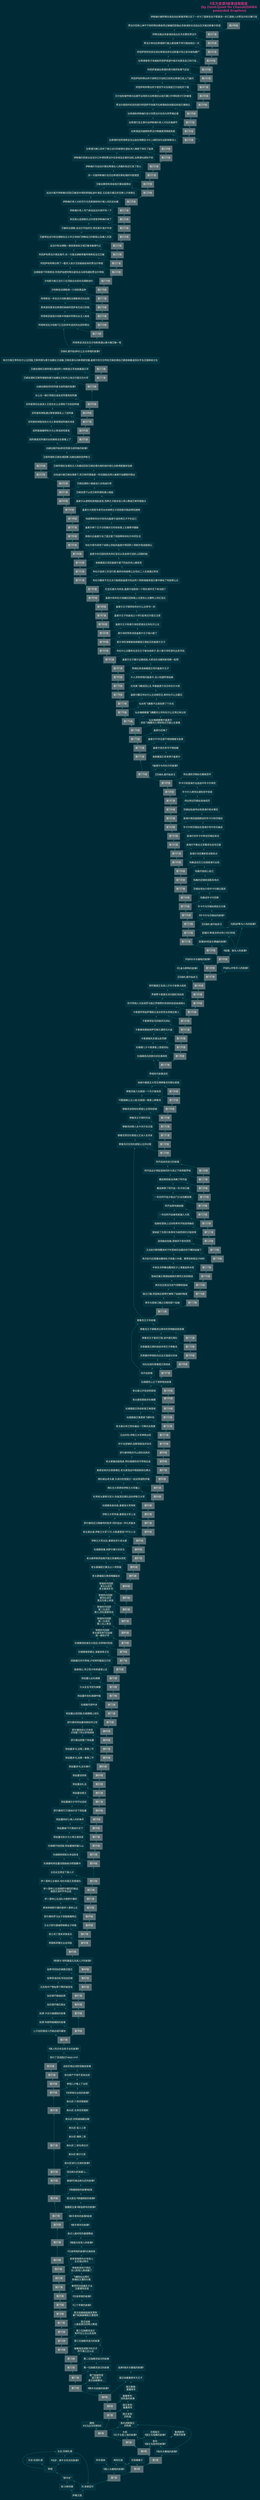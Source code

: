 digraph Alf_layla_wa_layla {
/*生成命令:
$ dot -Tjpeg Alf_layla_wa_layla0000.dot -o Alf_layla_wa_layla0000.jpg
 -Tcmapx -o map101camp1py_ch00.map
$ python ../dotools/gen2htm4io101camp.py -t ../dotools/tpl_idx.htm -i "101camp1py ch0 知识点图谱" -d map101camp1py_ch00.dot -o map101camp1py_ch00.html

##############################################################################
#   全局设定
##############################################################################
*/
    graph [label="《天方夜谭》故事线索图谱 \n{by Zoom.Quiet for Chaos42DAMA\n powerded Graphviz}"
        , fontsize=14.0
        , fontcolor="#D33682"
        , fontname="思源宋体 CN,Heavy"

        , labeljust="r",labelloc="t",center=1
        , ranksep=0.1,center=1,ratio=compress
        , rankdir=BT
        //, rankdir=LR
        , bgcolor="#002B36"
        , dpi = 100  /* 200 300 600 1200 */
        , outputorder="edgesfirst"
        ];

    node[fontsize=10.0,height=0.4
        , style="filled,setlinewidth(0.5)"
        , fillcolor="#073642"
        , fontcolor="#FDF6E3"
        , color=gray
        , shape=plaintext
        , fontname="更纱黑体 Mono SC Nerd"
        ];

    edge [fontsize=9.0
        , fontcolor="#EEE8D5"
        , color="#2AA198"
        , arrowsize=0.5,arrowhead=vee,arrowtail=none
        , style="setlinewidth(0.5)"
        ];

/*
##############################################################################
#   block relation
##############################################################################
*/



    ch0000_0  [label="萨桑王国"];
    ch0000_1  [label="兄:舍赫亚尔"];
    ch0000_2  [label="弟:沙赫泽曼"];
        ch0000_3  [label="\"匣中女\""];

    ch0000_3->ch0000_11;

    ch0000_11  [label="宰相"];
        ch0000_111  [label="长女:莎赫札德"];
        ch0000_112  [label="次女:杜娅札德"];
    ch0000_12  [label="《毛驴、黄牛与农夫的故事》"];

    ch0000_0->{ch0000_1,ch0000_2}->ch0000_3;
    ch0000_11->{ch0000_111,ch0000_112};
    ch0000_11->ch0000_12->ch0000_111;

    //ch0000_1->ch0000_11;

    ch0000_111->ch0000_1;
        ch0000_1->ch0001_0;
    ch0001_0  [label="第1夜",fillcolor="#586E75"];
        ch0001_1  [label="《商人与魔鬼的故事》"];
            ch0001_11  [label="羚羊堂妹"];
            ch0001_12  [label="两狗兄弟"];
            ch0001_13  [label="花斑骡妻子"];
    ch0001_0->ch0001_1->{ch0001_12,ch0001_13,ch0001_11};

    ch0001_0->ch0002_0;
    ch0002_0  [label="第2夜",fillcolor="#586E75"];
        ch0002_0->{ch0001_12,ch0001_13};

    ch0002_0->ch0003_0;
    ch0003_0  [label="第3夜",fillcolor="#586E75"];
        ch0003_1  [label="《渔夫与魔鬼的故事》"];
        ch0003_0->ch0003_1;

    ch0003_0->ch0004_0;
    ch0004_0  [label="第4夜",fillcolor="#586E75"];
        ch0003_11  [label="渔夫:\n《国王与医师的故事》"];

        ch0004_0->ch0003_11;
        ch0003_1->ch0003_11;
        ch0003_11->{ch0003_111,ch0003_112};

    ch0004_0->ch0005_0;
    ch0005_0  [label="第5夜",fillcolor="#586E75"];
        ch0003_111  [label="尤南国王:\n《国王与猎鹰的故事》"];
        ch0003_112  [label="大臣:\n《王子与食人鬼的故事》"];
        ch0003_113  [label="鲁扬医师:\n鳄鱼的故事"];

        ch0005_0->{ch0003_111,ch0003_112};
        ch0003_11->ch0003_113[style="dotted"];


    ch0005_0->ch0006_0;
    ch0006_0  [label="第6夜",fillcolor="#586E75"];
        ch0003_12  [label="魔鬼:\n《乌马迈与阿蒂凯》"];
        ch0003_13  [label="渔夫进献国王:\n四色鱼"];
        ch0003_131  [label="国王发现:\n四色鱼"];

        ch0006_0->ch0003_12[style="dotted"];
        {ch0006_0,ch0003_1}->ch0003_13;
        ch0003_13->ch0003_131;

    ch0006_0->ch0007_0;
    ch0007_0  [label="第7夜",fillcolor="#586E75"];
        ch0003_132  [label="国王发现:\n着魔青年"];

        {ch0003_131,ch0007_0}->ch0003_132;

    ch0007_0->ch0008_0;
    ch0008_0  [label="第8夜",fillcolor="#586E75"];
        ch0003_1321  [label="着魔青年:\n四色鱼的故事"];
        ch0003_133  [label="国王解救:\n着魔青年"];

        {ch0003_132,ch0008_0}->ch0003_1321;
        ch0003_1321->ch0003_133;

    ch0008_0->ch0009_0;
    ch0009_0  [label="第9夜",fillcolor="#586E75"];

        ch0003_134  [label="国王纳着魔青年为王子"];
        ch0003_2  [label="结束《渔夫与魔鬼的故事》"];
        ch0009_1  [label="《脚夫与姑娘的故事》"];

    {ch0009_0,ch0003_133}->ch0003_134->ch0003_2;
    ch0009_0->ch0009_1;

    ch0009_0->ch0010_0;
    ch0010_0  [label="第10夜",fillcolor="#586E75"];

        ch0009_11 [label="看门姑娘惊变\n国王要问\n房主姑娘要杀..."];
        {ch0009_1,ch0010_0}->ch0009_11;

    ch0010_0->ch0011_0;
    ch0011_0  [label="第11夜",fillcolor="#586E75"];

        ch0009_111 [label="第一位独眼流浪汉的故事"];
        {ch0009_11,ch0011_0}->ch0009_111;

    ch0011_0->ch0012_0;
    ch0012_0  [label="第12夜",fillcolor="#586E75"];

        ch0009_112 [label="第二位独眼流浪汉的故事"];
        {ch0009_111,ch0012_0}->ch0009_112;

    ch0012_0->ch0013_0;
    ch0013_0  [label="第13夜",fillcolor="#586E75"];

        ch0009_1121 [label="被魔鬼变成猴子的王子\n终于被公主认出"];
        {ch0009_112,ch0013_0}->ch0009_1121;

    ch0013_0->ch0014_0;
    ch0014_0  [label="第14夜",fillcolor="#586E75"];

        ch0009_113 [label="第三位独眼流浪汉的故事"];
        {ch0009_112,ch0014_0}->ch0009_113;

    ch0014_0->ch0015_0;
    ch0015_0  [label="第15夜",fillcolor="#586E75"];

        ch0009_114 [label="第三位独眼流浪汉\n和40位公主以及宝库"];
        {ch0009_113,ch0015_0}->ch0009_114;

    ch0015_0->ch0016_0;
    ch0016_0  [label="第16夜",fillcolor="#586E75"];

        ch0009_115 [label="房主姑娘\n人畜皆黑石的拜火教城"];
        {ch0009_114,ch0016_0}->ch0009_115;

    ch0016_0->ch0017_0;
    ch0017_0  [label="第17夜",fillcolor="#586E75"];

        ch0009_116 [label="房主姑娘姐姐被变黑狗\n看门姑娘被婚配又遭遗弃"];
        {ch0009_115,ch0017_0}->ch0009_116;

    ch0017_0->ch0018_0;
    ch0018_0  [label="第18夜",fillcolor="#586E75"];

        ch0018_1 [label="《三个苹果的故事》"];
        {ch0009_116,ch0018_0}->ch0018_1;

    ch0018_0->ch0019_0;
    ch0019_0  [label="第19夜",fillcolor="#586E75"];

        ch0019_1 [label="《兄弟宰相的故事》"];
        {ch0018_1,ch0019_0}->ch0019_1;

    ch0019_0->ch0020_0;
    ch0020_0  [label="第20夜",fillcolor="#586E75"];

        ch0019_11 [label="果然同日结婚生子女\n又都遭受变故"];
        {ch0019_1,ch0020_0}->ch0019_11;

    ch0020_0->ch0021_0;
    ch0021_0  [label="第21夜",fillcolor="#586E75"];

        ch0019_12 [label="飞魔和仙女帮忙\n新婚后又遭到分离"];
        {ch0019_11,ch0021_0}->ch0019_12;

    ch0021_0->ch0022_0;
    ch0022_0  [label="第22夜",fillcolor="#586E75"];

        ch0019_13 [label="宰相老哥终于明白\n女儿和侄儿真成婚了"];
        {ch0019_12,ch0022_0}->ch0019_13;

    ch0022_0->ch0023_0;
    ch0023_0  [label="第23夜",fillcolor="#586E75"];

        ch0019_14 [label="老哥宰相带外孙寻侄儿\n生生错过两次"];
        {ch0019_13,ch0023_0}->ch0019_14;

    ch0023_0->ch0024_0;
    ch0024_0  [label="第24夜",fillcolor="#586E75"];

        ch0019_15 [label="《兄弟宰相的故事》合美结束"];
        ch0024_1 [label="《裁缝与驼背人的故事》"];
        {ch0019_14,ch0024_0}->ch0019_15->ch0024_1;

    ch0024_0->ch0025_0;
    ch0025_0  [label="第25夜",fillcolor="#586E75"];

        ch0024_11 [label="差点儿被吊死的基督教徒"];
        ch0024_111 [label="《断手青年的故事》"];
        {ch0024_1,ch0025_0}->ch0024_11->ch0024_111;

    ch0025_0->ch0026_0;
    ch0026_0  [label="第26夜",fillcolor="#586E75"];

        ch0024_112 [label="《断手青年的故事》结束"];
        {ch0024_111,ch0026_0}->ch0024_112;

    ch0026_0->ch0027_0;
    ch0027_0  [label="第27夜",fillcolor="#586E75"];

        ch0024_12 [label="御膳房主事:《断指青年的故事》"];
        ch0024_13 [label="犹太医生:《祸福相依的故事》"];
        {ch0024_112,ch0027_0}->ch0024_12->ch0024_13;

    ch0027_0->ch0028_0;
    ch0028_0  [label="第28夜",fillcolor="#586E75"];

        ch0024_131 [label="《祸福相依的故事》结束"];
        ch0024_14 [label="裁缝《巴格达剃头匠的故事》"];
        {ch0024_13,ch0028_0}->ch0024_131->ch0024_14;

    ch0028_0->ch0029_0;
    ch0029_0  [label="第29夜",fillcolor="#586E75"];

        ch0024_141 [label="饶舌剃头匠搞事儿..."];
        {ch0024_14,ch0029_0}->ch0024_141;

    ch0029_0->ch0030_0;
    ch0030_0  [label="第30夜",fillcolor="#586E75"];

        ch0024_142 [label="剃头匠说《七兄弟的故事》"];
        ch0024_1421 [label="剃头匠:瘸子大哥"];
        ch0024_1422 [label="剃头匠:二哥名希达尔"];
        {ch0024_141,ch0030_0}->ch0024_142->ch0024_1421->ch0024_1422;

    ch0030_0->ch0031_0;
    ch0031_0  [label="第31夜",fillcolor="#586E75"];

        ch0024_14221 [label="剃头匠:裸奔二哥"];
        ch0024_1423 [label="剃头匠:盲人三哥"];
        ch0024_1424 [label="剃头匠:四哥被抽瞎右眼"];
        ch0024_1425 [label="剃头匠:五哥双耳被割"];
        {ch0024_1422,ch0031_0}->ch0024_14221->ch0024_1423->ch0024_1424->ch0024_1425;

    ch0031_0->ch0032_0;
    ch0032_0  [label="第32夜",fillcolor="#586E75"];

        ch0024_1426 [label="剃头匠:六哥双唇被割"];
        ch0032_1 [label="《双宰相与女奴的故事》"];
        {ch0024_1425,ch0032_0}->ch0024_1426->ch0032_1;

    ch0032_0->ch0033_0;
    ch0033_0  [label="第33夜",fillcolor="#586E75"];

        ch0032_11 [label="宰相儿子看上了女奴"];
        {ch0032_1,ch0033_0}->ch0032_11;

    ch0033_0->ch0034_0;
    ch0034_0  [label="第34夜",fillcolor="#586E75"];

        ch0032_12 [label="败光家产不得不发卖女奴"];
        {ch0032_11,ch0034_0}->ch0032_12;

    ch0034_0->ch0035_0;
    ch0035_0  [label="第35夜",fillcolor="#586E75"];

        ch0032_13 [label="逃到巴格达消愁宫触发故事"];
        {ch0032_12,ch0035_0}->ch0032_13;

    ch0035_0->ch0036_0;
    ch0036_0  [label="第36夜",fillcolor="#586E75"];

        ch0032_14 [label="努尔丁变成国王happy end"];
        ch0036_1 [label="《商人阿尤布及其子女的故事》"];
        {ch0032_13,ch0036_0}->ch0032_14->ch0036_1;

    ch0036_1->ch0037_0;
    ch0037_0  [label="第37夜",fillcolor="#586E75"];

        ch0036_11 [label="儿子加尼姆误入巴格达城外墓地"];
        {ch0037_0}->ch0036_11;

    ch0037_0->ch0038_0;
    ch0038_0  [label="第38夜",fillcolor="#586E75"];

        ch0036_12 [label="奴隶:布赫特被阉割的故事"];
        ch0036_13 [label="奴隶:卡夫尔被阉割的故事"];
        {ch0036_11,ch0038_0}->ch0036_12->ch0036_13;

    ch0038_0->ch0039_0;
    ch0039_0  [label="第39夜",fillcolor="#586E75"];

        ch0036_14 [label="加尼姆开箱见美女"];
        {ch0036_13,ch0039_0}->ch0036_14;

    ch0039_0->ch0040_0;
    ch0040_0  [label="第40夜",fillcolor="#586E75"];

        ch0036_15 [label="加尼姆不敢碰姑蒂"];
        {ch0036_14,ch0040_0}->ch0036_15;

    ch0040_0->ch0041_0;
    ch0041_0  [label="第41夜",fillcolor="#586E75"];

        ch0036_16 [label="王后用木尸替姑蒂下葬终被发现"];
        {ch0036_15,ch0041_0}->ch0036_16;

    ch0041_0->ch0042_0;
    ch0042_0  [label="第42夜",fillcolor="#586E75"];

        ch0036_17 [label="姑蒂获准四处寻找加尼姆"];
        {ch0036_16,ch0042_0}->ch0036_17;

    ch0042_0->ch0043_0;
    ch0043_0  [label="第43夜",fillcolor="#586E75"];

        ch0036_18 [label="姑蒂寻回加尼姆面见国王"];
        {ch0036_17,ch0043_0}->ch0036_18;



    ch0043_0->ch0044_0;
    ch0044_0  [label="第44夜",fillcolor="#586E75"];

        ch0044_1 [label="《欧麦尔·努阿曼国王及其儿子的故事》"];
        {ch0036_18,ch0044_0}->ch0044_1;

    ch0044_1->ch0045_0;
    ch0045_0  [label="第45夜",fillcolor="#586E75"];

        ch0044_11 [label="希腊索菲雅生出龙凤胎"];
        {ch0045_0}->ch0044_11;

    ch0045_0->ch0046_0;
    ch0046_0  [label="第46夜",fillcolor="#586E75"];

        ch0044_12 [label="君士坦丁堡来求救发兵"];
        {ch0044_11,ch0046_0}->ch0044_12;

    ch0046_0->ch0047_0;
    ch0047_0  [label="第47夜",fillcolor="#586E75"];

        ch0044_13 [label="王太子舒尔康被耶稣教女子摔胜"];
        {ch0044_12,ch0047_0}->ch0044_13;

    ch0047_0->ch0048_0;
    ch0048_0  [label="第48夜",fillcolor="#586E75"];

        ch0044_14 [label="舒尔康和罗马女子耳鬓厮磨两日"];
        {ch0044_13,ch0048_0}->ch0044_14;

    ch0048_0->ch0049_0;
    ch0049_0  [label="第49夜",fillcolor="#586E75"];

        ch0044_15 [label="原来摔倒舒尔康的是伊卜里梓公主"];
        {ch0044_14,ch0049_0}->ch0044_15;


    ch0049_0->ch0050_0;
    ch0050_0  [label="第50夜",fillcolor="#586E75"];

        ch0044_16 [label="伊卜里梓公主战队大胜舒尔康的"];
        {ch0044_15,ch0050_0}->ch0044_16;


    ch0050_0->ch0051_0;
    ch0051_0  [label="第51夜",fillcolor="#586E75"];

        ch0044_17 [label="伊卜里梓公主追随舒尔康回巴格达\n被国王迷奷怀孕出逃"];
        {ch0044_16,ch0051_0}->ch0044_17;

    ch0051_0->ch0052_0;
    ch0052_0  [label="第52夜",fillcolor="#586E75"];

        ch0044_18 [label="伊卜里梓公主被杀,哈杜布国王发誓报仇"];
        {ch0044_17,ch0052_0}->ch0044_18;

    ch0052_0->ch0053_0;
    ch0053_0  [label="第53夜",fillcolor="#586E75"];

        ch0044_19 [label="太后达瓦希定下美人计"];
        ch0044_20 [label="杜姆康和努兹蔓双胞胎偷访耶路撒冷"];
        {ch0044_18,ch0053_0}->ch0044_19->ch0044_20;

    ch0053_0->ch0054_0;
    ch0054_0  [label="第54夜",fillcolor="#586E75"];

        ch0044_21 [label="杜姆康病倒街头幸运恢复"];
        {ch0044_20,ch0054_0}->ch0044_21

    ch0054_0->ch0055_0;
    ch0055_0  [label="第55夜",fillcolor="#586E75"];

        ch0044_22 [label="杜姆康开始回国,努兹蔓被拐骗入山"];
        {ch0044_21,ch0055_0}->ch0044_22

    ch0055_0->ch0056_0;
    ch0056_0  [label="第56夜",fillcolor="#586E75"];

        ch0044_23 [label="努兹蔓也到大马士革正被发卖"];
        {ch0044_22,ch0056_0}->ch0044_23

    ch0056_0->ch0057_0;
    ch0057_0  [label="第57夜",fillcolor="#586E75"];

        ch0044_24 [label="努兹蔓被10万第纳尔买下"];
        {ch0044_23,ch0057_0}->ch0044_24

    ch0057_0->ch0058_0;
    ch0058_0  [label="第58夜",fillcolor="#586E75"];

        ch0044_25 [label="努兹蔓和好心商人约好条件"];
        {ch0044_24,ch0058_0}->ch0044_25

    ch0058_0->ch0059_0;
    ch0059_0  [label="第59夜",fillcolor="#586E75"];

        ch0044_26 [label="舒尔康用32万第纳尔买下努兹蔓"];
        {ch0044_25,ch0059_0}->ch0044_26

    ch0059_0->ch0060_0;
    ch0060_0  [label="第60夜",fillcolor="#586E75"];

        ch0044_27 [label="努兹蔓展示才学开坛说经"];
        {ch0044_26,ch0060_0}->ch0044_27

    ch0060_0->ch0061_0;
    ch0061_0  [label="第61夜",fillcolor="#586E75"];

        ch0044_28 [label="努兹蔓说君王"];
        {ch0044_27,ch0061_0}->ch0044_28

    ch0061_0->ch0062_0;
    ch0062_0  [label="第62夜",fillcolor="#586E75"];

        ch0044_29 [label="努兹蔓说礼法"];
        {ch0044_28,ch0062_0}->ch0044_29

    ch0062_0->ch0063_0;
    ch0063_0  [label="第63夜",fillcolor="#586E75"];

        ch0044_30 [label="努兹蔓说财政"];
        {ch0044_29,ch0063_0}->ch0044_30

    ch0063_0->ch0064;
    ch0064  [label="第64夜",fillcolor="#586E75"];

        ch0044_31 [label="努兹蔓讲:礼法与德行"];
        {ch0044_30,ch0064}->ch0044_31

    ch0064->ch0065;
    ch0065  [label="第65夜",fillcolor="#586E75"];

        ch0044_32 [label="努兹蔓讲:礼法第一章第二节"];
        {ch0044_31,ch0065}->ch0044_32

    ch0065->ch0066;
    ch0066  [label="第66夜",fillcolor="#586E75"];

        ch0044_33 [label="努兹蔓讲:礼法第二章第二节"];
        {ch0044_32,ch0066}->ch0044_33

    ch0066->ch0067;
    ch0067  [label="第67夜",fillcolor="#586E75"];

        ch0044_34 [label="舒尔康当即娶了努兹蔓"];
        {ch0044_33,ch0067}->ch0044_34

    ch0067->ch0068;
    ch0068  [label="第68夜",fillcolor="#586E75"];

        ch0044_35 [label="舒尔康收到父王来信\n才知娶了同父异母妹妹"];
        {ch0044_34,ch0068}->ch0044_35

    ch0068->ch0069;
    ch0069  [label="第69夜",fillcolor="#586E75"];

        ch0044_36 [label="舒尔康将努兹蔓改嫁给待卫官"];
        {ch0044_35,ch0069}->ch0044_36

    ch0069->ch0070;
    ch0070  [label="第70夜",fillcolor="#586E75"];

        ch0044_37 [label="努兹蔓出发回国,杜姆康跟上驼队"];
        {ch0044_36,ch0070}->ch0044_37

    ch0070->ch0071;
    ch0071 [label="第71夜",fillcolor="#586E75"];

        ch0044_38 [label="杜姆康月夜吟诗"];
        {ch0044_37,ch0071}->ch0044_38

    ch0071->ch0072;
    ch0072 [label="第72夜",fillcolor="#586E75"];

        ch0044_39 [label="努兹蔓听到杜姆康吟唱"];
        {ch0044_38,ch0072}->ch0044_39

    ch0072->ch0073;
    ch0073 [label="第73夜",fillcolor="#586E75"];

        ch0044_40 [label="仆从反复寻定杜姆康"];
        {ch0044_39,ch0073}->ch0044_40

    ch0073->ch0074;
    ch0074 [label="第74夜",fillcolor="#586E75"];

        ch0044_41 [label="努兹蔓认出杜姆康"];
        {ch0044_40,ch0074}->ch0044_41

    ch0074->ch0075;
    ch0075 [label="第75夜",fillcolor="#586E75"];

        ch0044_42 [label="姐弟相认,侍卫官才知老婆是公主"];
        {ch0044_41,ch0075}->ch0044_42

    ch0075->ch0076;
    ch0076 [label="第76夜",fillcolor="#586E75"];

        ch0044_43 [label="回路撞见佟丹宰相,才知努阿曼国王已死"];
        {ch0044_42,ch0076}->ch0044_43

    ch0076->ch0077;
    ch0077 [label="第77夜",fillcolor="#586E75"];

        ch0044_44 [label="杜姆康接受建议,准备继承王位"];
        {ch0044_43,ch0077}->ch0044_44

    ch0077->ch0078;
    ch0078 [label="第78夜",fillcolor="#586E75"];

        ch0044_45 [label="杜姆康逐批接见大臣后,向宰相问死因"];
        {ch0044_44,ch0078}->ch0044_45

    ch0078->ch0079;
    ch0079 [label="第79夜",fillcolor="#586E75"];

        ch0044_46 [label="宰相佟丹回顾\n老太婆领来5位姑娘\n逐一展现才学"];
        {ch0044_45,ch0079}->ch0044_46

    ch0079->ch0080;
    ch0080 [label="第80夜",fillcolor="#586E75"];

        ch0044_47 [label="宰相佟丹回顾\n第一位说完\n第二位上来说"];
        {ch0044_46,ch0080}->ch0044_47

    ch0080->ch0081;
    ch0081 [label="第81夜",fillcolor="#586E75"];

        ch0044_48 [label="宰相佟丹回顾\n第二位说完\n第三,四位接替来说"];
        {ch0044_47,ch0081}->ch0044_48

    ch0081->ch0082;
    ch0082 [label="第82夜",fillcolor="#586E75"];

        ch0044_49 [label="宰相佟丹回顾\n第四位说完\n第五位接上来说"];
        {ch0044_48,ch0082}->ch0044_49

    ch0082->ch0083;
    ch0083 [label="第83夜",fillcolor="#586E75"];

        ch0044_50 [label="宰相佟丹回顾\n第五位说完\n老太婆来补充"];
        {ch0044_49,ch0083}->ch0044_50

    ch0083->ch0084;
    ch0084 [label="第84夜",fillcolor="#586E75"];

        ch0044_51 [label="老太婆骗国王斋戒喝罐装水"];
        {ch0044_50,ch0084}->ch0044_51

    ch0084->ch0085;
    ch0085 [label="第85夜",fillcolor="#586E75"];

        ch0044_52 [label="老太婆骗国王要去占卜师获福"];
        {ch0044_51,ch0085}->ch0044_52

    ch0085->ch0086;
    ch0086 [label="第86夜",fillcolor="#586E75"];

        ch0044_53 [label="老太婆带索菲娅离开国王受骗喝水而死"];
        {ch0044_52,ch0086}->ch0044_53

    ch0086->ch0087;
    ch0087 [label="第87夜",fillcolor="#586E75"];
        ch0044_54 [label="杜姆康登基,和舒尔康计划复仇"];
        {ch0044_53,ch0087}->ch0044_54

    ch0087->ch0088;
    ch0088 [label="第88夜",fillcolor="#586E75"];
        ch0044_55 [label="伊斯兰大军出征,基督徒求计老太婆"];
        {ch0044_54,ch0088}->ch0044_55

    ch0088->ch0089;
    ch0089 [label="第89夜",fillcolor="#586E75"];
        ch0044_56 [label="老太婆出谋,伊斯兰大军12万,大胜基督徒160万人马"];
        {ch0044_55,ch0089}->ch0044_56

    ch0089->ch0090;
    ch0090 [label="第90夜",fillcolor="#586E75"];
        ch0044_57 [label="舒尔康投还沙姆鲁特的短矛,同时追加一矛扎死鲁本"];
        {ch0044_56,ch0090}->ch0044_57

    ch0090->ch0091;
    ch0091 [label="第91夜",fillcolor="#586E75"];
        ch0044_58 [label="伊斯兰大军佯退,基督徒大军上当"];
        {ch0044_57,ch0091}->ch0044_58

    ch0091->ch0092;
    ch0092 [label="第92夜",fillcolor="#586E75"];
        ch0044_59 [label="杜姆康亲身杀敌,基督徒大军惨败"];
        {ch0044_58,ch0092}->ch0044_59

    ch0092->ch0093;
    ch0093 [label="第93夜",fillcolor="#586E75"];
        ch0044_60 [label="札特老太婆再次定计,伪装混在商队迎向伊斯兰大军"];
        {ch0044_59,ch0093}->ch0044_60

    ch0093->ch0094;
    ch0094 [label="第94夜",fillcolor="#586E75"];
        ch0044_61 [label="商队在大草原和伊斯兰大军撞上"];
        {ch0044_60,ch0094}->ch0044_61

    ch0094->ch0095;
    ch0095 [label="第95夜",fillcolor="#586E75"];
        ch0044_62 [label="商队献出老太婆,又成功忽悠国王一起去修道院求福"];
        {ch0044_61,ch0095}->ch0044_62

    ch0095->ch0096;
    ch0096 [label="第96夜",fillcolor="#586E75"];
        ch0044_63 [label="基督徒骑兵在狭路堵住,老太婆混战中假装割掉主教头"];
        {ch0044_62,ch0096}->ch0044_63

    ch0096->ch0097;
    ch0097 [label="第97夜",fillcolor="#586E75"];
        ch0044_64 [label="老太婆骗说能隐身,带杜姆康和佟丹宰相出逃"];
        {ch0044_63,ch0097}->ch0044_64

    ch0097->ch0098;
    ch0098 [label="第98夜",fillcolor="#586E75"];
        ch0044_65 [label="舒尔康领残兵守山洞抗住两天"];
        {ch0044_64,ch0098}->ch0044_65

    ch0098->ch0099;
    ch0099 [label="第99夜",fillcolor="#586E75"];
        ch0044_66 [label="终于全部被抓,趁醉夜脱逃并反杀"];
        {ch0044_65,ch0099}->ch0044_66

    ch0099->ch0100;
    ch0100 [label="第100夜",fillcolor="#586E75"];
        ch0044_67 [label="日出时刻,伊斯兰大军神奇出现"];
        {ch0044_66,ch0100}->ch0044_67

    ch0100->ch0101;
    ch0101 [label="第101夜",fillcolor="#586E75"];
        ch0044_68 [label="老太婆从侍卫官处骗出一万精兵去救援"];
        {ch0044_67,ch0101}->ch0044_68

    ch0101->ch0102;
    ch0102 [label="第102夜",fillcolor="#586E75"];
        ch0044_69 [label="杜姆康被艾弗里顿飞镖中伤"];
        {ch0044_68,ch0102}->ch0044_69

    ch0102->ch0103;
    ch0103 [label="第103夜",fillcolor="#586E75"];
        ch0044_70 [label="杜姆康国王陈前斩首艾弗里顿"];
        {ch0044_69,ch0103}->ch0044_70

    ch0103->ch0104;
    ch0104 [label="第104夜",fillcolor="#586E75"];
        ch0044_71 [label="老太婆夜里偷杀杜姆康"];
        {ch0044_70,ch0104}->ch0044_71

    ch0104->ch0105;
    ch0105 [label="第105夜
    ",fillcolor="#586E75"];
        ch0044_72 [label="老太婆公开信说明真相"];
        {ch0044_71,ch0105}->ch0044_72

    ch0105->ch0106;
    ch0106 [label="第106夜",fillcolor="#586E75"];
        ch0044_73 [label="杜姆康伤心之下请宰相说故事"];
        {ch0044_72,ch0106}->ch0044_73

    ch0044_73_1 [label="佟丹说故事:"];
    ch0044_73->{ch0044_73_1,ch0107};
    ch0107 [label="第107夜",fillcolor="#586E75"];
        ch0044_74 [label="哈杜拉城苏莱曼国王想成亲"];
        {ch0044_73_1,ch0107}->ch0044_74

    ch0107->ch0108;
    ch0108 [label="第108夜",fillcolor="#586E75"];
        ch0044_75 [label="苏莱曼的宰相到白仪达王国成功求亲"];
        {ch0044_74,ch0108}->ch0044_75

    ch0108->ch0109;
    ch0109 [label="第109夜",fillcolor="#586E75"];
        ch0044_76 [label="苏莱曼国王顺利成亲孕得王子穆鲁克"];
        {ch0044_75,ch0109}->ch0044_76

    ch0109->ch0110;
    ch0110 [label="第110夜",fillcolor="#586E75"];
        ch0044_77 [label="穆鲁克王子喜欢打猎,途中遇见商队"];
        {ch0044_76,ch0110}->ch0044_77


    ch0110->ch0111;
    ch0111 [label="第111夜",fillcolor="#586E75"];
        ch0044_78 [label="穆鲁克王子硬看哭泣青年的货物触发新故事"];

        ch0044_78_0 [label="穆鲁克王子听故事:"];
        {ch0044_77,ch0111}->ch0044_78->ch0044_78_0

    ch0044_73_1->ch0044_78_0;
    
    ch0044_78_0->ch0112;
    ch0112 [label="第112夜",fillcolor="#586E75"];
        ch0044_79 [label="青年与堂妺订婚之日看到那个姑娘"];
        {ch0112}->ch0044_79

    ch0112->ch0113;
    ch0113 [label="第113夜",fillcolor="#586E75"];
        ch0044_80 [label="错过订婚,而堂妺还是帮忙解释了姑娘的暗语"];
        {ch0044_79,ch0113}->ch0044_80

    ch0113->ch0114;
    ch0114 [label="第114夜",fillcolor="#586E75"];
        ch0044_81 [label="两天后还是没见到气得踢倒堂妺"];
        {ch0044_80,ch0114}->ch0044_81

    ch0114->ch0115;
    ch0115 [label="第115夜",fillcolor="#586E75"];
        ch0044_82 [label="堂妺忍痛又猜透姑娘隔天果然又收到暗语"];
        {ch0044_81,ch0115}->ch0044_82

    ch0115->ch0116;
    ch0116 [label="第116夜",fillcolor="#586E75"];
        ch0044_83 [label="半夜在凉亭睡去醒来肚子上堆着盐和木炭"];
        {ch0044_82,ch0116}->ch0044_83

    ch0116->ch0117;
    ch0117 [label="第117夜",fillcolor="#586E75"];
        ch0044_84 [label="再次赴约还是睡去醒来肚子放着小木棍、椰枣核和稻豆子树籽"];
        {ch0044_83,ch0117}->ch0044_84

    ch0117->ch0118;
    ch0118 [label="第118夜",fillcolor="#586E75"];
        ch0044_85 [label="又去赴约醉倒醒来终于听堂妺的话最后终于睡到姑娘了"];
        {ch0044_84,ch0118}->ch0044_85

    ch0118->ch0119;
    ch0119 [label="第119夜",fillcolor="#586E75"];
        ch0044_86 [label="连续幽会姑娘,堂妺终于悲伤而死"];
        {ch0044_85,ch0119}->ch0044_86

    ch0119->ch0120;
    ch0120 [label="第120夜",fillcolor="#586E75"];
        ch0044_87 [label="堂妺留了东西只有青年为她而哭时才能获得"];
        {ch0044_86,ch0120}->ch0044_87

    ch0120->ch0121;
    ch0121 [label="第121夜",fillcolor="#586E75"];
        ch0044_88 [label="姑娘给堂妺上过坟和青年开始连续幽会"];
        {ch0044_87,ch0121}->ch0044_88

    ch0121->ch0122;
    ch0122 [label="第122夜",fillcolor="#586E75"];
        ch0044_89 [label="一年后阿齐兹被老妪骗入大院"];
        {ch0044_88,ch0122}->ch0044_89

    ch0122->ch0123;
    ch0123 [label="第123夜",fillcolor="#586E75"];
        ch0044_90 [label="阿齐兹原地被结婚"];
        {ch0044_89,ch0123}->ch0044_90

    ch0123->ch0124;
    ch0124 [label="第124夜",fillcolor="#586E75"];
        ch0044_91 [label="一年后阿齐兹才能出门又去找戴丽莱"];
        {ch0044_90,ch0124}->ch0044_91

    ch0124->ch0125;
    ch0125 [label="第125夜",fillcolor="#586E75"];
        ch0044_92 [label="戴丽莱等了阿齐兹一年才知已婚"];
        {ch0044_91,ch0125}->ch0044_92

    ch0125->ch0126;
    ch0126 [label="第126夜",fillcolor="#586E75"];
        ch0044_93 [label="戴丽莱怒极当场阉了阿齐兹"];
        {ch0044_92,ch0126}->ch0044_93

    ch0126->ch0127;
    ch0127 [label="第127夜",fillcolor="#586E75"];
        ch0044_94 [label="阿齐兹这才想起堂妹的好大哭之下获得香罗帕"];
        {ch0044_93,ch0127}->ch0044_94

    ch0127->ch0128;
    ch0128 [label="第128夜",fillcolor="#586E75"];
        ch0044_95 [label="阿齐兹说完自己的故事"];
        {ch0044_94,ch0128}->ch0044_95

    ch0044_95->ch0129;
    ch0129 [label="第129夜",fillcolor="#586E75"];
        ch0044_96 [label="穆鲁克问见到杜妮娅公主的过程"];
        {ch0044_78_0,ch0129}->ch0044_96

    ch0129->ch0130;
    ch0130 [label="第130夜",fillcolor="#586E75"];
        ch0044_97 [label="穆鲁克思恋杜妮娅父王派人去求亲"];
        {ch0044_96,ch0130}->ch0044_97

    ch0130->ch0131;
    ch0131 [label="第131夜",fillcolor="#586E75"];
        ch0044_98 [label="穆鲁克扮商人去卡夫尔岛王国"];
        {ch0044_97,ch0131}->ch0044_98

    ch0131->ch0132;
    ch0132 [label="第132夜",fillcolor="#586E75"];
        ch0044_99 [label="穆魯克王子顺利开店"];
        {ch0044_98,ch0132}->ch0044_99

    ch0132->ch0133;
    ch0133 [label="第133夜",fillcolor="#586E75"];
        ch0044_100 [label="穆魯克送信给杜妮娅公主受到拒绝"];
        {ch0044_99,ch0133}->ch0044_100

    ch0133->ch0134;
    ch0134 [label="第134夜",fillcolor="#586E75"];
        ch0044_101 [label="巧壁画解公主心结,杜妮娅一眼爱上穆魯克"];
        {ch0044_100,ch0134}->ch0044_101

    ch0134->ch0135;
    ch0135 [label="第135夜",fillcolor="#586E75"];
        ch0044_102 [label="穆魯克偷入杜妮娅一个月才被发现"];
        {ch0044_101,ch0135}->ch0044_102

    ch0135->ch0136;
    ch0136 [label="第136夜",fillcolor="#586E75"];
        ch0044_103 [label="舍赫尔曼国王大军压境穆魯克欢娶杜妮娅"];
        {ch0044_102,ch0136}->ch0044_103

    ch0044_103->ch0044_104;
    ch0044_104 [label="宰相佟丹故事说完"];
    ch0044_104->ch0137;
    ch0137 [label="第137夜",fillcolor="#586E75"];
        ch0044_105 [label="杜姆康收兵回家办好后事病死"];
        {ch0044_104,ch0137}->ch0044_105

    ch0137->ch0138;
    ch0138 [label="第138夜",fillcolor="#586E75"];
        ch0044_106 [label="杜姆康儿子卡麦康爱上堂姐润仙"];
        {ch0044_105,ch0138}->ch0044_106

    ch0138->ch0139;
    ch0139 [label="第139夜",fillcolor="#586E75"];
        ch0044_107 [label="卡麦康被失恋爱出走荒野"];
        {ch0044_106,ch0139}->ch0044_107

    ch0139->ch0140;
    ch0140 [label="第140夜",fillcolor="#586E75"];
        ch0044_108 [label="卡麦康收服独侠萨巴赫又遇窃马大盗"];
        {ch0044_107,ch0140}->ch0044_108

    ch0140->ch0141;
    ch0141 [label="第141夜",fillcolor="#586E75"];
        ch0044_109 [label="卡麦康得宝马回城求见润仙"];
        {ch0044_108,ch0141}->ch0044_109

    ch0141->ch0142;
    ch0142 [label="第142夜",fillcolor="#586E75"];
        ch0044_110 [label="卡麦康声势起萨珊国王选派老宫女芭根去害人"];
        {ch0044_109,ch0142}->ch0044_110

    ch0142->ch0143;
    ch0143 [label="第143夜",fillcolor="#586E75"];
        ch0044_111 [label="佟丹宰相人马变成罗马国王罗姆赞的俘虏却促成亲戚相认"];
        {ch0044_110,ch0143}->ch0044_111

    ch0143->ch0144;
    ch0144 [label="第144夜",fillcolor="#586E75"];
        ch0044_112 [label="罗姆赞卡麦康合流归国轮流执政"];
        {ch0044_111,ch0144}->ch0044_112

    ch0144->ch0145;
    ch0145 [label="第145夜",fillcolor="#586E75"];
        ch0044_113 [label="努阿曼国王及其儿子孙子故事大结局"];
        {ch0044_112,ch0145}->ch0044_113


    ch0145->ch0146;
    ch0146 [label="第146夜",fillcolor="#586E75"];
        ch146_0 [label="[[莎赫札德开始讲:]]"];
        ch146_1 [label="《孔雀与野鸭的故事》"];
        {ch0146}->ch146_0->ch146_1

    ch0146->ch0147;
    ch0147 [label="第147夜",fillcolor="#586E75"];
        ch147_1 [label="开始《山中牧羊人的故事》"];
        {ch0147}->ch147_1

    ch0147->ch0148;
    ch0148 [label="第148夜",fillcolor="#586E75"];
        ch148_1 [label="开始《水鸟与雄龟的故事》"];
        {ch0148}->ch148_1

    ch0148->ch0149;
    ch0149 [label="第149夜",fillcolor="#586E75"];
        ch149_1 [label="《狐狸、狼与人的故事》"];
        {ch0149}->ch149_1

    ch0149->ch0150;
    ch0150 [label="第150夜",fillcolor="#586E75"];
        ch150_1 [label="狐狸说《老鼠与黄鼬的故事》"];
        {ch149_1,ch0150}->ch150_1

    ch0150->ch0151;
    ch0151 [label="第151夜",fillcolor="#586E75"];
        ch0151_1 [label="狐狸问:隼是怎样对待小鸟们的呢"];
        {ch149_1,ch0151}->ch0151_1

    ch0151->ch0152;
    ch0152 [label="第152夜",fillcolor="#586E75"];
        ch0152_1 [label="乌鸦说《隼与小鸟的故事》"];
        {ch149_1,ch0152}->ch0152_1



    ch0152->ch0153;
    ch0153 [label="第153夜",fillcolor="#586E75"];
        ch0153_0 [label="[[莎赫札德开始讲:]]"];
        ch0153_1 [label="《毕卡尔与莎姆丝的故事》"];
        {ch0153_0,ch0153}->ch0153_1

    ch0153->ch0154;
    ch0154 [label="第154夜",fillcolor="#586E75"];
        ch0154_1 [label="毕卡尔与莎姆丝相会又分离"];
        {ch0154,ch0153_1}->ch0154_1

    ch0154->ch0155;
    ch0155 [label="第155夜",fillcolor="#586E75"];
        ch0155_1 [label="哈桑送毕卡尔回家"];
        {ch0155,ch0154_1}->ch0155_1

    ch0155->ch0156;
    ch0156 [label="第156夜",fillcolor="#586E75"];
        ch0156_1 [label="莎姆丝用女仆和毕卡尔建立联系"];
        {ch0156,ch0155_1}->ch0156_1

    ch0156->ch0157;
    ch0157 [label="第157夜",fillcolor="#586E75"];
        ch0157_1 [label="哈桑的店铺变成联系地点"];
        {ch0157,ch0156_1}->ch0157_1

    ch0157->ch0158;
    ch0158 [label="第158夜",fillcolor="#586E75"];
        ch0158_1 [label="哈桑开始担心自己"];
        {ch0158,ch0157_1}->ch0158_1

    ch0158->ch0159;
    ch0159 [label="第159夜",fillcolor="#586E75"];
        ch0159_1 [label="哈桑逃去巴士拉城高海尔出现"];
        {ch0159,ch0158_1}->ch0159_1

    ch0159->ch0160;
    ch0160 [label="第160夜",fillcolor="#586E75"];
        ch0160_1 [label="高海尔决定重新担当联系点"];
        {ch0160,ch0159_1}->ch0160_1

    ch0160->ch0161;
    ch0161 [label="第161夜",fillcolor="#586E75"];
        ch0161_1 [label="高海尔不敢去王宫要求在自宅见面"];
        {ch0161,ch0160_1}->ch0161_1

    ch0161->ch0162;
    ch0162 [label="第162夜",fillcolor="#586E75"];
        ch0162_1 [label="高海尔向毕卡尔转述莎姆丝来访"];
        {ch0162,ch0161_1}->ch0162_1

    ch0162->ch0163;
    ch0163 [label="第163夜",fillcolor="#586E75"];
        ch0163_1 [label="毕卡尔和莎姆丝在高海尔宅中欢乐幽会"];
        {ch0163,ch0162_1}->ch0163_1

    ch0163->ch0164;
    ch0164 [label="第164夜",fillcolor="#586E75"];
        ch0164_1 [label="高海尔救回盗贼掳走的毕卡尔和莎姆丝"];
        {ch0164,ch0163_1}->ch0164_1

    ch0164->ch0165;
    ch0165 [label="第165夜",fillcolor="#586E75"];
        ch0165_1 [label="莎姆丝贴身侍女和高海尔核对事实"];
        {ch0165,ch0164_1}->ch0165_1

    ch0165->ch0166;
    ch0166 [label="第166夜",fillcolor="#586E75"];
        ch0166_1 [label="侍女转述莎姆丝亲身经历"];
        {ch0166,ch0165_1}->ch0166_1

    ch0166->ch0167;
    ch0167 [label="第167夜",fillcolor="#586E75"];
        ch0167_1 [label="毕卡尔入病侍女通告宫中变故"];
        {ch0167,ch0166_1}->ch0167_1

    ch0167->ch0168;
    ch0168 [label="第168夜",fillcolor="#586E75"];
        ch0168_1 [label="毕卡尔和高海尔出逃途中毕卡尔瘁死"];
        {ch0168,ch0167_1}->ch0168_1

    ch0168->ch0169;
    ch0169 [label="第169夜",fillcolor="#586E75"];
        ch0169a [label="侍女通告莎姆丝也暴毙宫中"];
        {ch0169,ch0168_1}->ch0169a






    ch0169->ch0170;
    ch0170 [label="第170夜",fillcolor="#586E75"];
        ch0170a [label="[[莎赫札德开始讲:]]"];
        ch0170b [label="《盖麦尔与布杜尔的故事》"];
        ch0170c [label="舍赫曼国王老来得子盖麦尔"];
        {ch0170a,ch0170}->ch0170b->ch0170c

    ch0170->ch0171;
    ch0171 [label="第171夜",fillcolor="#586E75"];
        ch0171a [label="盖麦尔信先贤书不想结婚"];
        {ch0171,ch0170c}->ch0171a

    ch0171->ch0172;
    ch0172 [label="第172夜",fillcolor="#586E75"];
        ch0172a [label="盖麦尔20岁还是不想结婚被关起来"];
        {ch0172,ch0171a}->ch0172a

    ch0172->ch0173;
    ch0173 [label="第173夜",fillcolor="#586E75"];
        ch0173a [label="盖麦尔后悔了"];
        {ch0173,ch0172a}->ch0173a

    ch0173->ch0174;
    ch0174 [label="第174夜",fillcolor="#586E75"];
        ch0174a [label="仙女梅姆娜看中盖麦尔\n抓到飞魔戴何士得知埃尤尔国公主更美"];
        {ch0174,ch0173a}->ch0174a

    ch0174->ch0175;
    ch0175 [label="第175夜",fillcolor="#586E75"];
        ch0175a [label="仙女梅姆娜着飞魔戴何士将布杜尔公主带过来比较"];
        {ch0175,ch0174a}->ch0175a

    ch0175->ch0176;
    ch0176 [label="第176夜",fillcolor="#586E75"];
        ch0176a [label="仙女和飞魔看不出高低想了个办法"];
        {ch0176,ch0175a}->ch0176a

    ch0176->ch0177;
    ch0177 [label="第177夜",fillcolor="#586E75"];
        ch0177a [label="盖麦尔醒见布杜尔公主动情忍住,换布杜尔公主醒见"];
        {ch0177,ch0176a}->ch0177a

    ch0177->ch0178;
    ch0178 [label="第178夜",fillcolor="#586E75"];
        ch0178a [label="比完美飞魔送回公主,早晨盖麦尔没见布杜尔大怒"];
        {ch0178,ch0177a}->ch0178a

    ch0178->ch0179;
    ch0179 [label="第179夜",fillcolor="#586E75"];
        ch0179a [label="仆人求来宰相问盖麦尔,没人知道昨夜姑娘"];
        {ch0179,ch0178a}->ch0179a

    ch0179->ch0180;
    ch0180 [label="第180夜",fillcolor="#586E75"];
        ch0180a [label="宰相拉来舍赫曼国王同问盖麦尔王子"];
        {ch0180,ch0179a}->ch0180a

    ch0180->ch0181;
    ch0181 [label="第181夜",fillcolor="#586E75"];
        ch0181a [label="盖麦尔王子展示证据戒指,大家没办法搬到新宫殿一起熬"];
        {ch0181,ch0180a}->ch0181a

    ch0181->ch0182;
    ch0182 [label="第182夜",fillcolor="#586E75"];
        ch0182a [label="布杜尔公主醒来也没见王子被当成疯子,发小麦尔泽旺受托出发寻找"];
        {ch0182,ch0181a}->ch0182a

    ch0182->ch0183;
    ch0183 [label="第183夜",fillcolor="#586E75"];
        ch0183a [label="麦尔泽旺海难被舍赫曼国王救起见到盖麦尔王子"];
        {ch0183,ch0182a}->ch0183a

    ch0183->ch0184;
    ch0184 [label="第184夜",fillcolor="#586E75"];
        ch0184a [label="麦尔泽旺带来消息盖麦尔王子高兴极了"];
        {ch0184,ch0183a}->ch0184a

    ch0184->ch0185;
    ch0185 [label="第185夜",fillcolor="#586E75"];
        ch0185a [label="盖麦尔王子和麦尔泽旺密谋去见布杜尔公主"];
        {ch0185,ch0184a}->ch0185a

    ch0185->ch0186;
    ch0186 [label="第186夜",fillcolor="#586E75"];
        ch0186a [label="盖麦尔王子伪装成占卜师引起埃尤尔国王注意"];
        {ch0186,ch0185a}->ch0186a

    ch0186->ch0187;
    ch0187 [label="第187夜",fillcolor="#586E75"];
        ch0187a [label="盖麦尔王子隔帘给布杜尔公主修书一封"];
        {ch0187,ch0186a}->ch0187a

    ch0187->ch0188;
    ch0188 [label="第188夜",fillcolor="#586E75"];
        ch0188a [label="盖麦尔和布杜尔成婚后回家路上注意到公主腰带上的红宝石"];
        {ch0188,ch0187a}->ch0188a

    ch0188->ch0189;
    ch0189 [label="第189夜",fillcolor="#586E75"];
        ch0189a [label="红宝石被大鸟抢走,盖麦尔追踪到一个陌生城市住下来当园丁"];
        {ch0189,ch0188a}->ch0189a

    ch0189->ch0190;
    ch0190 [label="第190夜",fillcolor="#586E75"];
        ch0190a [label="布杜尔醒来不见丈夫只能假装盖麦尔到达阿卜努斯城被老国王看中嫁给了哈娅蒂公主"];
        {ch0190,ch0189a}->ch0190a

    ch0190->ch0191;
    ch0191 [label="第191夜",fillcolor="#586E75"];
        ch0191a [label="布杜尔连续三天没行房,最终向哈娅蒂公主坦白二人合谋通过考验"];
        {ch0191,ch0190a}->ch0191a

    ch0191->ch0192;
    ch0192 [label="第192夜",fillcolor="#586E75"];
        ch0192a [label="舍赫曼国王找到盖麦尔留下的血衣伤心建哀宫"];
        {ch0192,ch0191a}->ch0192a

    ch0192->ch0193;
    ch0193 [label="第193夜",fillcolor="#586E75"];
        ch0193a [label="盖麦尔在花园找丢失的红宝石以及金库可没赶上回国的船"];
        {ch0193,ch0192a}->ch0193a

    ch0193->ch0194;
    ch0194 [label="第194夜",fillcolor="#586E75"];
        ch0194a [label="布杜尔意外获得了线索让货船将盖麦尔带回阿卜努斯并奇迹般相认"];
        {ch0194,ch0193a}->ch0194a

    ch0194->ch0195;
    ch0195 [label="第195夜",fillcolor="#586E75"];
        ch0195a [label="真相大白盖麦尔当了国王娶了哈娅蒂和布杜尔共同生活"];
        {ch0195,ch0194a}->ch0195a

    ch0195->ch0196;
    ch0196 [label="第196夜",fillcolor="#586E75"];
        ch0196a [label="盖麦尔两个王子分别被对方的母亲爱上又被情书揭破"];
        {ch0196,ch0195a}->ch0196a

    ch0196->ch0197;
    ch0197 [label="第197夜",fillcolor="#586E75"];
        ch0197a [label="哈娅蒂和布杜尔抢先向盖麦尔诬告两王子不伦自己"];
        {ch0197,ch0196a}->ch0197a

    ch0197->ch0198;
    ch0198 [label="第198夜",fillcolor="#586E75"];
        ch0198a [label="盖麦尔大怒密令老司仓杀掉两王子却因意外脱逃带回遗物"];
        {ch0198,ch0197a}->ch0198a

    ch0198->ch0199;
    ch0199 [label="第199夜",fillcolor="#586E75"];
        ch0199a [label="盖麦尔从遗物知真相起哀宫,而两王子跋涉误入拜火教城艾斯阿德被关"];
        {ch0199,ch0198a}->ch0199a









    ch0199->ch0200;
    ch0200 [label="第200夜",fillcolor="#586E75"];
        ch0200a [label="艾姆吉德下山找艾斯阿德街遇小姐姐"];
        {ch0200,ch0199a}->ch0200a

    ch0200->ch0201;
    ch0201 [label="第201夜",fillcolor="#586E75"];
        ch0201a [label="艾姆吉德和小姐姐误入白哈迪尔家"];
        {ch0201,ch0200a}->ch0201a

    ch0201->ch0202;
    ch0202 [label="第202夜",fillcolor="#586E75"];
        ch0202a [label="白哈迪尔被艾姆吉德救下,而艾斯阿德被虐一年后随船去拜火被麦尔加娜暂时救出"];
        {ch0202,ch0201a}->ch0202a

    ch0202->ch0203;
    ch0203 [label="第203夜",fillcolor="#586E75"];
        ch0203a [label="艾斯阿德反复脱险又入险最后回到艾姆吉德为相的城中感化白斯塔妮最终自救"];
        {ch0203,ch0202a}->ch0203a

    ch0203->ch0204;
    ch0204 [label="第204夜",fillcolor="#586E75"];
        ch0204a [label="艾斯阿德和艾姆吉德团聚,白赫拉姆改信伊斯兰"];
        ch0204b [label="白赫拉姆开始讲《尼阿麦与奴阿美的故事》"];
        ch0204c [label="奴阿美是尼阿麦的女奴被库法总督看上了"];
        {ch0204,ch0203a}->ch0204a->ch0204b->ch0204c

    ch0204b->ch0205;
    ch0205 [label="第205夜",fillcolor="#586E75"];
        ch0205a [label="奴阿美被骗带到大马士革送给哈里发"];
        {ch0205,ch0204c}->ch0205a

    ch0205->ch0206;
    ch0206 [label="第206夜",fillcolor="#586E75"];
        ch0206a [label="尼阿麦和神医找到大马士革探得奴阿美的消息"];
        {ch0206,ch0205a}->ch0206a

    ch0206->ch0207;
    ch0207 [label="第207夜",fillcolor="#586E75"];
        ch0207a [label="尼阿麦和神医通过管家婆联系上了奴阿美"];
        {ch0207,ch0206a}->ch0207a

    ch0207->ch0208;
    ch0208 [label="第208夜",fillcolor="#586E75"];
        ch0208a [label="尼阿麦男扮女装进入王宫在长公主帮助下见到奴阿美"];
        {ch0208,ch0207a}->ch0208a

    ch0208->ch0209;
    ch0209 [label="第209夜",fillcolor="#586E75"];
        ch0209a [label="长公主一路引导国王成全尼阿麦和奴阿美"];
        ch0209b [label="白赫拉姆说完《尼阿麦与奴阿美的故事》"];
        {ch0209,ch0208a}->ch0209a->ch0209b

    ch0209->ch0210;
    ch0210 [label="第210夜",fillcolor="#586E75"];
        ch0210a [label="艾姆吉德和艾斯阿德接到麦尔加娜女王和外公埃尤尔国王的大军"];
        {ch0210,ch0209b}->ch0210a

    ch0210->ch0211;
    ch0211 [label="第211夜",fillcolor="#586E75"];
        ch0211a [label="艾姆吉德和艾斯阿德又接到阿卜努斯国王军舍赫曼国王军"];
        {ch0211,ch0210a}->ch0211a

    ch0211->ch0212;
    ch0212 [label="第212夜",fillcolor="#586E75"];
        ch0212a [label="埃尤尔国王带布杜尔公主回国,艾斯阿德与麦尔加娜女王成婚,艾姆吉德与白斯塔妮完婚,盖麦尔将王位传给艾姆吉德自己跟舍赫曼返回永亨岛王国继承王位"];
        ch0212b [label="莎赫札德开始讲《长公主与宰相的故事》"];
        ch0212c [label="阿塔希亚决定去见方哈斯串通以便大赚艾敏一笔"];
        {ch0212,ch0211a}->ch0212a->ch0212b->ch0212c

    ch0212c->ch0213;
    ch0213 [label="第213夜",fillcolor="#586E75"];
        ch0213a [label="阿塔希亚在方哈斯门口见到早年迷恋的女奴阿蒂白"];
        {ch0213,ch0212b}->ch0213a

    ch0213->ch0214;
    ch0214 [label="第214夜",fillcolor="#586E75"];
        ch0214a [label="阿塔希亚留宿方哈斯半夜偷听阿蒂白女主人秘会"];
        {ch0214,ch0213a}->ch0214a

    ch0214->ch0215;
    ch0215 [label="第215夜",fillcolor="#586E75"];
        ch0215a [label="原来是哈里发拉希德的妹妹阿芭萨来见自己的娃"];
        {ch0215,ch0214a}->ch0215a

    ch0215->ch0216;
    ch0216 [label="第216夜",fillcolor="#586E75"];
        ch0216a [label="阿塔希亚一早去见方哈斯通知法德勒来买白女奴"];
        {ch0216,ch0215a}->ch0216a

    ch0216->ch0217;
    ch0217 [label="第217夜",fillcolor="#586E75"];
        ch0217a [label="方哈斯给法德勒逐一介绍奴隶品种"];
        {ch0217,ch0216a}->ch0217a

    ch0217->ch0218;
    ch0218 [label="第218夜",fillcolor="#586E75"];
        ch0218a [label="方哈斯为格兰法尔三位顶级白女奴向法德勒讲价"];
        {ch0218,ch0217a}->ch0218a

    ch0218->ch0219;
    ch0219 [label="第219夜",fillcolor="#586E75"];
        ch0219a [label="法德勒救下阿塔希亚,阿芭萨指使阿蒂白紧急去马球场通知贾法尔宰相"];
        {ch0219,ch0218a}->ch0219a

    ch0219->ch0220;
    ch0220 [label="第220夜",fillcolor="#586E75"];
        ch0220a [label="阿芭萨和阿蒂白等了一整天入夜才见到偷偷前来的贾法尔宰相"];
        {ch0220,ch0219a}->ch0220a

    ch0220->ch0221;
    ch0221 [label="第221夜",fillcolor="#586E75"];
        ch0221a [label="阿芭萨和贾法尔商定离开,另一方面法德勒带着阿塔希亚去见艾敏"];
        {ch0221,ch0220a}->ch0221a

    ch0221->ch0222;
    ch0222 [label="第222夜",fillcolor="#586E75"];
        ch0222a [label="加法尔和法德勒一直故意放纵王储艾敏准备替代之"];
        {ch0222,ch0221a}->ch0222a

    ch0222->ch0223;
    ch0223 [label="第223夜",fillcolor="#586E75"];
        ch0223a [label="艾敏带加法尔和法德勒玩过斗羊又领他们领略自己的歌瓱以及阉人乐团"];
        {ch0223,ch0222a}->ch0223a

    ch0223->ch0224;
    ch0224 [label="第224夜",fillcolor="#586E75"];
        ch0224a [label="艾敏和法德勒,加法尔开始欢饮,努瓦斯升酒才作诗"];
        {ch0224,ch0223a}->ch0224a

    ch0224->ch0225;
    ch0225 [label="第225夜",fillcolor="#586E75"];
        ch0225a [label="努瓦斯以诋毁取乐之时老宦伊斯梅尔来了"];
        {ch0225,ch0224a}->ch0225a

    ch0225->ch0226;
    ch0226 [label="第226夜",fillcolor="#586E75"];
        ch0226a [label="伊斯梅尔老人专门来找加法尔想开导一下"];
        {ch0226,ch0225a}->ch0226a

    ch0226->ch0227;
    ch0227 [label="第227夜",fillcolor="#586E75"];
        ch0227a [label="伊斯梅尔老人分析巴尔马克家族和哈什姆人间历史纠缠"];
        {ch0227,ch0226a}->ch0227a

    ch0227->ch0228;
    ch0228 [label="第228夜",fillcolor="#586E75"];
        ch0228a [label="加法尔离开伊斯梅尔回到艾敏宫中得知宰相私放叶海亚,王后祖贝黛正好召唤儿子来商议"];
        {ch0228,ch0227a}->ch0228a

    ch0228->ch0229;
    ch0229 [label="第229夜",fillcolor="#586E75"];
        ch0229a [label="艾敏去静宫和母亲祖贝黛会面商议"];
        {ch0229,ch0228a}->ch0229a

    ch0229->ch0230;
    ch0230 [label="第230夜",fillcolor="#586E75"];
        ch0230a [label="另一方面伊斯梅尔去见拉希德先等处理好印度使团"];
        {ch0230,ch0229a}->ch0230a

    ch0230->ch0231;
    ch0231 [label="第231夜",fillcolor="#586E75"];
        ch0231a [label="伊斯梅尔为加法尔替拉希德女儿求婚失败还引发了怒火"];
        {ch0231,ch0230a}->ch0231a

    ch0231->ch0232;
    ch0232 [label="第232夜",fillcolor="#586E75"];
        ch0232a [label="伊斯梅尔回来从加法尔口中得知贾法尔任命埃及总督的动机,拉希德也感到不安"];
        {ch0232,ch0231a}->ch0232a

    ch0232->ch0233;
    ch0233 [label="第233夜",fillcolor="#586E75"];
        ch0233a [label="拉希德为解心忧听了格兰法尔的新歌在酒友诗人围绕下快乐了起来"];
        {ch0233,ch0232a}->ch0233a

    ch0233->ch0234;
    ch0234 [label="第234夜",fillcolor="#586E75"];
        ch0234a [label="拉希德听到阿塔希亚念出放在椅靠后卡片上相同诗句当即单聊诗人"];
        {ch0234,ch0233a}->ch0234a

    ch0235->ch0235;
    ch0235 [label="第235夜",fillcolor="#586E75"];
        ch0235a [label="拉希德逗完雄狮和贾法尔晩餐摸清情报真假"];
        {ch0235,ch0234a}->ch0235a

    ch0235->ch0236;
    ch0236 [label="第236夜",fillcolor="#586E75"];
        ch0236a [label="拉希德打定主意约谈伊斯梅尔老人讨论实施细节"];
        {ch0236,ch0235a}->ch0236a


    ch0236->ch0237;
    ch0237 [label="第237夜",fillcolor="#586E75"];
        ch0237a [label="拉希德和伊斯梅尔定计将贾法尔任命为呼罗珊总督"];
        {ch0237,ch0236a}->ch0237a

    ch0237->ch0238;
    ch0238 [label="第238夜",fillcolor="#586E75"];
        ch0238a [label="贾法尔感到时机危险密约阿芭萨尽快离开拉希德收到线报去和祖贝黛商议"];
        {ch0238,ch0237a}->ch0238a

    ch0238->ch0239;
    ch0239 [label="第239夜",fillcolor="#586E75"];
        ch0239a [label="艾尔加旺被传唤问出细节当场砍头拉希德还从祖贝黛口中得知孩子们的着落"];
        {ch0239,ch0238a}->ch0239a

    ch0239->ch0240;
    ch0240 [label="第240夜",fillcolor="#586E75"];
        ch0240a [label="阿芭萨和阿蒂白终于感觉不对去探查艾尔加旺的下落"];
        {ch0240,ch0239a}->ch0240a

    ch0240->ch0241;
    ch0241 [label="第241夜",fillcolor="#586E75"];
        ch0241a [label="阿芭萨和阿蒂白终于探明艾尔加旺已经死拉希德已经上门逼问"];
        {ch0241,ch0240a}->ch0241a

    ch0241->ch0242;
    ch0242 [label="第242夜",fillcolor="#586E75"];
        ch0242a [label="阿芭萨直面拉希德的责问竟然有勇气反驳"];
        {ch0242,ch0241a}->ch0242a

    ch0242->ch0243;
    ch0243 [label="第243夜",fillcolor="#586E75"];
        ch0243a [label="拉希德拿孩子来威胁阿芭萨绝望中直斥哈里发自己的行径..."];
        {ch0243,ch0242a}->ch0243a

    ch0243->ch0244;
    ch0244 [label="第244夜",fillcolor="#586E75"];
        ch0244a [label="阿芭萨惨然抗辩无效拉希德当场令迈斯鲁尔将之斩杀就地藏尸"];
        {ch0244,ch0243a}->ch0244a

    ch0244->ch0245;
    ch0245 [label="第245夜",fillcolor="#586E75"];
        ch0245a [label="贾法尔来向拉希德辞行被占星结果不祥为理由拖住一天"];
        {ch0245,ch0244a}->ch0245a

    ch0245->ch0246;
    ch0246 [label="第246夜",fillcolor="#586E75"];
        ch0246a [label="阿蒂白施出浑身演技逃出生天去警告贾法尔"];
        {ch0246,ch0245a}->ch0246a

    ch0246->ch0247;
    ch0247 [label="第247夜",fillcolor="#586E75"];
        ch0247a [label="贾法尔回来心神不宁和阿蒂白擦身而过被骗回宫施出浑身演技也没逃出生天被迈斯鲁尔斩首"];
        {ch0247,ch0246a}->ch0247a

    ch0247->ch0248;
    ch0248 [label="第248夜",fillcolor="#586E75"];
        ch0248a [label="伊斯梅尔被阿蒂白请去向拉希德求情只迟了一步为了国家安全不愿意进一步汇报族人对贾法尔的污蔑行径"];
        {ch0248,ch0247a}->ch0248a














##############################################################################
#   global relation
##############################################################################


    
/*
    edge [style=invis];
    {mailme ZQ H2AQTSW}->PYC;

    title->ZQ;
    mailme->OBP;
*/

}


